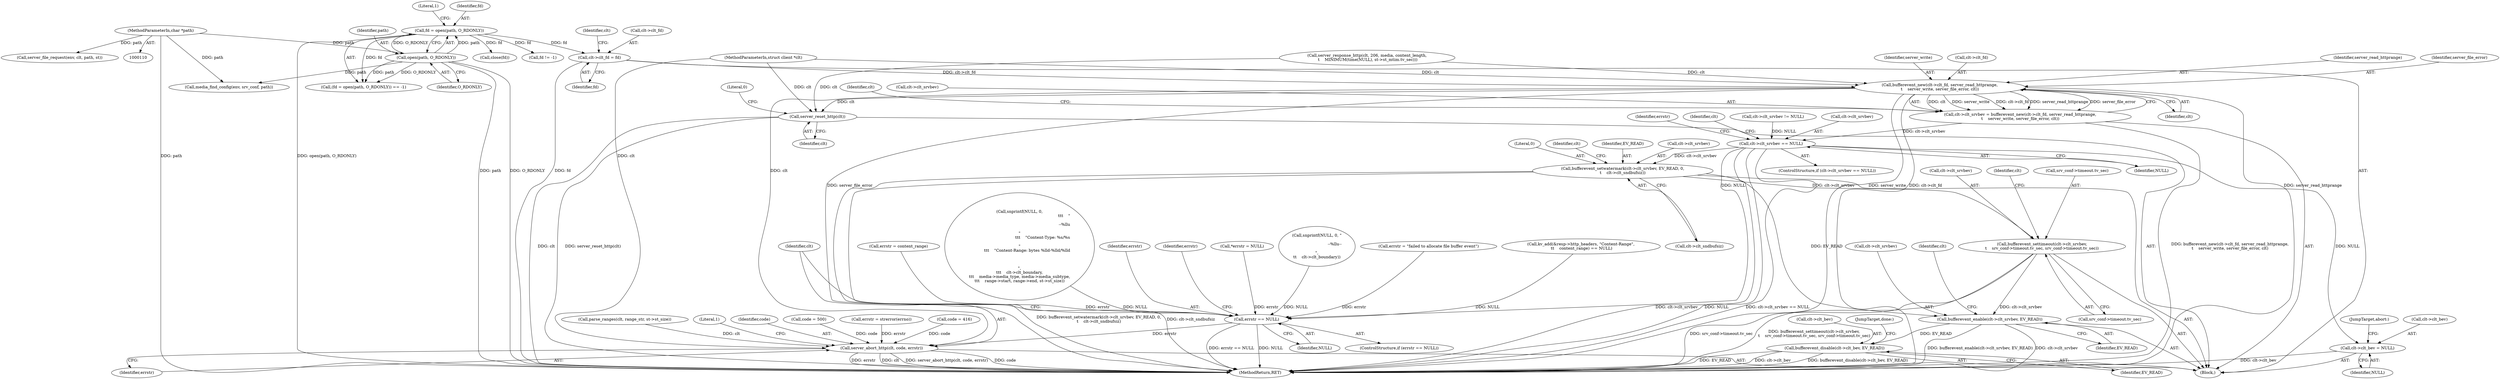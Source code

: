 digraph "0_src_142cfc82b932bc211218fbd7bdda8c7ce83f19df_1@pointer" {
"1000433" [label="(Call,clt->clt_fd = fd)"];
"1000209" [label="(Call,fd = open(path, O_RDONLY))"];
"1000211" [label="(Call,open(path, O_RDONLY))"];
"1000113" [label="(MethodParameterIn,char *path)"];
"1000457" [label="(Call,bufferevent_new(clt->clt_fd, server_read_httprange,\n\t    server_write, server_file_error, clt))"];
"1000453" [label="(Call,clt->clt_srvbev = bufferevent_new(clt->clt_fd, server_read_httprange,\n\t    server_write, server_file_error, clt))"];
"1000466" [label="(Call,clt->clt_srvbev == NULL)"];
"1000476" [label="(Call,bufferevent_setwatermark(clt->clt_srvbev, EV_READ, 0,\n\t    clt->clt_sndbufsiz))"];
"1000485" [label="(Call,bufferevent_settimeout(clt->clt_srvbev,\n\t    srv_conf->timeout.tv_sec, srv_conf->timeout.tv_sec))"];
"1000499" [label="(Call,bufferevent_enable(clt->clt_srvbev, EV_READ))"];
"1000504" [label="(Call,bufferevent_disable(clt->clt_bev, EV_READ))"];
"1000526" [label="(Call,clt->clt_bev = NULL)"];
"1000540" [label="(Call,errstr == NULL)"];
"1000547" [label="(Call,server_abort_http(clt, code, errstr))"];
"1000510" [label="(Call,server_reset_http(clt))"];
"1000439" [label="(Call,clt->clt_srvbev != NULL)"];
"1000481" [label="(Literal,0)"];
"1000182" [label="(Call,parse_ranges(clt, range_str, st->st_size))"];
"1000509" [label="(JumpTarget,done:)"];
"1000482" [label="(Call,clt->clt_sndbufsiz)"];
"1000503" [label="(Identifier,EV_READ)"];
"1000467" [label="(Call,clt->clt_srvbev)"];
"1000437" [label="(Identifier,fd)"];
"1000486" [label="(Call,clt->clt_srvbev)"];
"1000527" [label="(Call,clt->clt_bev)"];
"1000464" [label="(Identifier,clt)"];
"1000526" [label="(Call,clt->clt_bev = NULL)"];
"1000462" [label="(Identifier,server_write)"];
"1000500" [label="(Call,clt->clt_srvbev)"];
"1000258" [label="(Call,kv_add(&resp->http_headers, \"Content-Range\",\n \t\t    content_range) == NULL)"];
"1000473" [label="(Identifier,errstr)"];
"1000212" [label="(Identifier,path)"];
"1000540" [label="(Call,errstr == NULL)"];
"1000530" [label="(Identifier,NULL)"];
"1000478" [label="(Identifier,clt)"];
"1000215" [label="(Literal,1)"];
"1000531" [label="(JumpTarget,abort:)"];
"1000487" [label="(Identifier,clt)"];
"1000513" [label="(Literal,0)"];
"1000553" [label="(Literal,1)"];
"1000458" [label="(Call,clt->clt_fd)"];
"1000213" [label="(Identifier,O_RDONLY)"];
"1000499" [label="(Call,bufferevent_enable(clt->clt_srvbev, EV_READ))"];
"1000505" [label="(Call,clt->clt_bev)"];
"1000210" [label="(Identifier,fd)"];
"1000485" [label="(Call,bufferevent_settimeout(clt->clt_srvbev,\n\t    srv_conf->timeout.tv_sec, srv_conf->timeout.tv_sec))"];
"1000453" [label="(Call,clt->clt_srvbev = bufferevent_new(clt->clt_fd, server_read_httprange,\n\t    server_write, server_file_error, clt))"];
"1000113" [label="(MethodParameterIn,char *path)"];
"1000466" [label="(Call,clt->clt_srvbev == NULL)"];
"1000504" [label="(Call,bufferevent_disable(clt->clt_bev, EV_READ))"];
"1000219" [label="(Call,media_find_config(env, srv_conf, path))"];
"1000480" [label="(Identifier,EV_READ)"];
"1000468" [label="(Identifier,clt)"];
"1000190" [label="(Call,code = 416)"];
"1000457" [label="(Call,bufferevent_new(clt->clt_fd, server_read_httprange,\n\t    server_write, server_file_error, clt))"];
"1000465" [label="(ControlStructure,if (clt->clt_srvbev == NULL))"];
"1000494" [label="(Call,srv_conf->timeout.tv_sec)"];
"1000542" [label="(Identifier,NULL)"];
"1000548" [label="(Identifier,clt)"];
"1000203" [label="(Call,errstr = content_range)"];
"1000477" [label="(Call,clt->clt_srvbev)"];
"1000409" [label="(Call,server_response_http(clt, 206, media, content_length,\n \t    MINIMUM(time(NULL), st->st_mtim.tv_sec)))"];
"1000441" [label="(Identifier,clt)"];
"1000211" [label="(Call,open(path, O_RDONLY))"];
"1000501" [label="(Identifier,clt)"];
"1000320" [label="(Call,snprintf(NULL, 0,\n\t\t\t    \"\r\n--%llu\r\n\"\n\t\t\t    \"Content-Type: %s/%s\r\n\"\n \t\t\t    \"Content-Range: bytes %lld-%lld/%lld\r\n\r\n\",\n\t\t\t    clt->clt_boundary,\n\t\t\t    media->media_type, media->media_subtype,\n\t\t\t    range->start, range->end, st->st_size))"];
"1000511" [label="(Identifier,clt)"];
"1000554" [label="(MethodReturn,RET)"];
"1000508" [label="(Identifier,EV_READ)"];
"1000461" [label="(Identifier,server_read_httprange)"];
"1000489" [label="(Call,srv_conf->timeout.tv_sec)"];
"1000539" [label="(ControlStructure,if (errstr == NULL))"];
"1000506" [label="(Identifier,clt)"];
"1000112" [label="(MethodParameterIn,struct client *clt)"];
"1000433" [label="(Call,clt->clt_fd = fd)"];
"1000541" [label="(Identifier,errstr)"];
"1000544" [label="(Identifier,errstr)"];
"1000549" [label="(Identifier,code)"];
"1000163" [label="(Call,*errstr = NULL)"];
"1000470" [label="(Identifier,NULL)"];
"1000476" [label="(Call,bufferevent_setwatermark(clt->clt_srvbev, EV_READ, 0,\n\t    clt->clt_sndbufsiz))"];
"1000428" [label="(Call,close(fd))"];
"1000116" [label="(Block,)"];
"1000454" [label="(Call,clt->clt_srvbev)"];
"1000434" [label="(Call,clt->clt_fd)"];
"1000533" [label="(Call,fd != -1)"];
"1000463" [label="(Identifier,server_file_error)"];
"1000547" [label="(Call,server_abort_http(clt, code, errstr))"];
"1000510" [label="(Call,server_reset_http(clt))"];
"1000550" [label="(Identifier,errstr)"];
"1000173" [label="(Call,server_file_request(env, clt, path, st))"];
"1000361" [label="(Call,snprintf(NULL, 0, \"\r\n--%llu--\r\n\",\n\t\t    clt->clt_boundary))"];
"1000209" [label="(Call,fd = open(path, O_RDONLY))"];
"1000150" [label="(Call,code = 500)"];
"1000543" [label="(Call,errstr = strerror(errno))"];
"1000208" [label="(Call,(fd = open(path, O_RDONLY)) == -1)"];
"1000472" [label="(Call,errstr = \"failed to allocate file buffer event\")"];
"1000433" -> "1000116"  [label="AST: "];
"1000433" -> "1000437"  [label="CFG: "];
"1000434" -> "1000433"  [label="AST: "];
"1000437" -> "1000433"  [label="AST: "];
"1000441" -> "1000433"  [label="CFG: "];
"1000433" -> "1000554"  [label="DDG: fd"];
"1000209" -> "1000433"  [label="DDG: fd"];
"1000433" -> "1000457"  [label="DDG: clt->clt_fd"];
"1000209" -> "1000208"  [label="AST: "];
"1000209" -> "1000211"  [label="CFG: "];
"1000210" -> "1000209"  [label="AST: "];
"1000211" -> "1000209"  [label="AST: "];
"1000215" -> "1000209"  [label="CFG: "];
"1000209" -> "1000554"  [label="DDG: open(path, O_RDONLY)"];
"1000209" -> "1000208"  [label="DDG: fd"];
"1000211" -> "1000209"  [label="DDG: path"];
"1000211" -> "1000209"  [label="DDG: O_RDONLY"];
"1000209" -> "1000428"  [label="DDG: fd"];
"1000209" -> "1000533"  [label="DDG: fd"];
"1000211" -> "1000213"  [label="CFG: "];
"1000212" -> "1000211"  [label="AST: "];
"1000213" -> "1000211"  [label="AST: "];
"1000211" -> "1000554"  [label="DDG: path"];
"1000211" -> "1000554"  [label="DDG: O_RDONLY"];
"1000211" -> "1000208"  [label="DDG: path"];
"1000211" -> "1000208"  [label="DDG: O_RDONLY"];
"1000113" -> "1000211"  [label="DDG: path"];
"1000211" -> "1000219"  [label="DDG: path"];
"1000113" -> "1000110"  [label="AST: "];
"1000113" -> "1000554"  [label="DDG: path"];
"1000113" -> "1000173"  [label="DDG: path"];
"1000113" -> "1000219"  [label="DDG: path"];
"1000457" -> "1000453"  [label="AST: "];
"1000457" -> "1000464"  [label="CFG: "];
"1000458" -> "1000457"  [label="AST: "];
"1000461" -> "1000457"  [label="AST: "];
"1000462" -> "1000457"  [label="AST: "];
"1000463" -> "1000457"  [label="AST: "];
"1000464" -> "1000457"  [label="AST: "];
"1000453" -> "1000457"  [label="CFG: "];
"1000457" -> "1000554"  [label="DDG: server_read_httprange"];
"1000457" -> "1000554"  [label="DDG: server_file_error"];
"1000457" -> "1000554"  [label="DDG: server_write"];
"1000457" -> "1000554"  [label="DDG: clt->clt_fd"];
"1000457" -> "1000453"  [label="DDG: clt"];
"1000457" -> "1000453"  [label="DDG: server_write"];
"1000457" -> "1000453"  [label="DDG: clt->clt_fd"];
"1000457" -> "1000453"  [label="DDG: server_read_httprange"];
"1000457" -> "1000453"  [label="DDG: server_file_error"];
"1000409" -> "1000457"  [label="DDG: clt"];
"1000112" -> "1000457"  [label="DDG: clt"];
"1000457" -> "1000510"  [label="DDG: clt"];
"1000457" -> "1000547"  [label="DDG: clt"];
"1000453" -> "1000116"  [label="AST: "];
"1000454" -> "1000453"  [label="AST: "];
"1000468" -> "1000453"  [label="CFG: "];
"1000453" -> "1000554"  [label="DDG: bufferevent_new(clt->clt_fd, server_read_httprange,\n\t    server_write, server_file_error, clt)"];
"1000453" -> "1000466"  [label="DDG: clt->clt_srvbev"];
"1000466" -> "1000465"  [label="AST: "];
"1000466" -> "1000470"  [label="CFG: "];
"1000467" -> "1000466"  [label="AST: "];
"1000470" -> "1000466"  [label="AST: "];
"1000473" -> "1000466"  [label="CFG: "];
"1000478" -> "1000466"  [label="CFG: "];
"1000466" -> "1000554"  [label="DDG: clt->clt_srvbev"];
"1000466" -> "1000554"  [label="DDG: NULL"];
"1000466" -> "1000554"  [label="DDG: clt->clt_srvbev == NULL"];
"1000439" -> "1000466"  [label="DDG: NULL"];
"1000466" -> "1000476"  [label="DDG: clt->clt_srvbev"];
"1000466" -> "1000526"  [label="DDG: NULL"];
"1000466" -> "1000540"  [label="DDG: NULL"];
"1000476" -> "1000116"  [label="AST: "];
"1000476" -> "1000482"  [label="CFG: "];
"1000477" -> "1000476"  [label="AST: "];
"1000480" -> "1000476"  [label="AST: "];
"1000481" -> "1000476"  [label="AST: "];
"1000482" -> "1000476"  [label="AST: "];
"1000487" -> "1000476"  [label="CFG: "];
"1000476" -> "1000554"  [label="DDG: bufferevent_setwatermark(clt->clt_srvbev, EV_READ, 0,\n\t    clt->clt_sndbufsiz)"];
"1000476" -> "1000554"  [label="DDG: clt->clt_sndbufsiz"];
"1000476" -> "1000485"  [label="DDG: clt->clt_srvbev"];
"1000476" -> "1000499"  [label="DDG: EV_READ"];
"1000485" -> "1000116"  [label="AST: "];
"1000485" -> "1000494"  [label="CFG: "];
"1000486" -> "1000485"  [label="AST: "];
"1000489" -> "1000485"  [label="AST: "];
"1000494" -> "1000485"  [label="AST: "];
"1000501" -> "1000485"  [label="CFG: "];
"1000485" -> "1000554"  [label="DDG: srv_conf->timeout.tv_sec"];
"1000485" -> "1000554"  [label="DDG: bufferevent_settimeout(clt->clt_srvbev,\n\t    srv_conf->timeout.tv_sec, srv_conf->timeout.tv_sec)"];
"1000485" -> "1000499"  [label="DDG: clt->clt_srvbev"];
"1000499" -> "1000116"  [label="AST: "];
"1000499" -> "1000503"  [label="CFG: "];
"1000500" -> "1000499"  [label="AST: "];
"1000503" -> "1000499"  [label="AST: "];
"1000506" -> "1000499"  [label="CFG: "];
"1000499" -> "1000554"  [label="DDG: bufferevent_enable(clt->clt_srvbev, EV_READ)"];
"1000499" -> "1000554"  [label="DDG: clt->clt_srvbev"];
"1000499" -> "1000504"  [label="DDG: EV_READ"];
"1000504" -> "1000116"  [label="AST: "];
"1000504" -> "1000508"  [label="CFG: "];
"1000505" -> "1000504"  [label="AST: "];
"1000508" -> "1000504"  [label="AST: "];
"1000509" -> "1000504"  [label="CFG: "];
"1000504" -> "1000554"  [label="DDG: clt->clt_bev"];
"1000504" -> "1000554"  [label="DDG: bufferevent_disable(clt->clt_bev, EV_READ)"];
"1000504" -> "1000554"  [label="DDG: EV_READ"];
"1000526" -> "1000116"  [label="AST: "];
"1000526" -> "1000530"  [label="CFG: "];
"1000527" -> "1000526"  [label="AST: "];
"1000530" -> "1000526"  [label="AST: "];
"1000531" -> "1000526"  [label="CFG: "];
"1000526" -> "1000554"  [label="DDG: clt->clt_bev"];
"1000540" -> "1000539"  [label="AST: "];
"1000540" -> "1000542"  [label="CFG: "];
"1000541" -> "1000540"  [label="AST: "];
"1000542" -> "1000540"  [label="AST: "];
"1000544" -> "1000540"  [label="CFG: "];
"1000548" -> "1000540"  [label="CFG: "];
"1000540" -> "1000554"  [label="DDG: errstr == NULL"];
"1000540" -> "1000554"  [label="DDG: NULL"];
"1000163" -> "1000540"  [label="DDG: errstr"];
"1000472" -> "1000540"  [label="DDG: errstr"];
"1000203" -> "1000540"  [label="DDG: errstr"];
"1000361" -> "1000540"  [label="DDG: NULL"];
"1000320" -> "1000540"  [label="DDG: NULL"];
"1000258" -> "1000540"  [label="DDG: NULL"];
"1000540" -> "1000547"  [label="DDG: errstr"];
"1000547" -> "1000116"  [label="AST: "];
"1000547" -> "1000550"  [label="CFG: "];
"1000548" -> "1000547"  [label="AST: "];
"1000549" -> "1000547"  [label="AST: "];
"1000550" -> "1000547"  [label="AST: "];
"1000553" -> "1000547"  [label="CFG: "];
"1000547" -> "1000554"  [label="DDG: errstr"];
"1000547" -> "1000554"  [label="DDG: clt"];
"1000547" -> "1000554"  [label="DDG: server_abort_http(clt, code, errstr)"];
"1000547" -> "1000554"  [label="DDG: code"];
"1000182" -> "1000547"  [label="DDG: clt"];
"1000112" -> "1000547"  [label="DDG: clt"];
"1000150" -> "1000547"  [label="DDG: code"];
"1000190" -> "1000547"  [label="DDG: code"];
"1000543" -> "1000547"  [label="DDG: errstr"];
"1000510" -> "1000116"  [label="AST: "];
"1000510" -> "1000511"  [label="CFG: "];
"1000511" -> "1000510"  [label="AST: "];
"1000513" -> "1000510"  [label="CFG: "];
"1000510" -> "1000554"  [label="DDG: clt"];
"1000510" -> "1000554"  [label="DDG: server_reset_http(clt)"];
"1000409" -> "1000510"  [label="DDG: clt"];
"1000112" -> "1000510"  [label="DDG: clt"];
}
